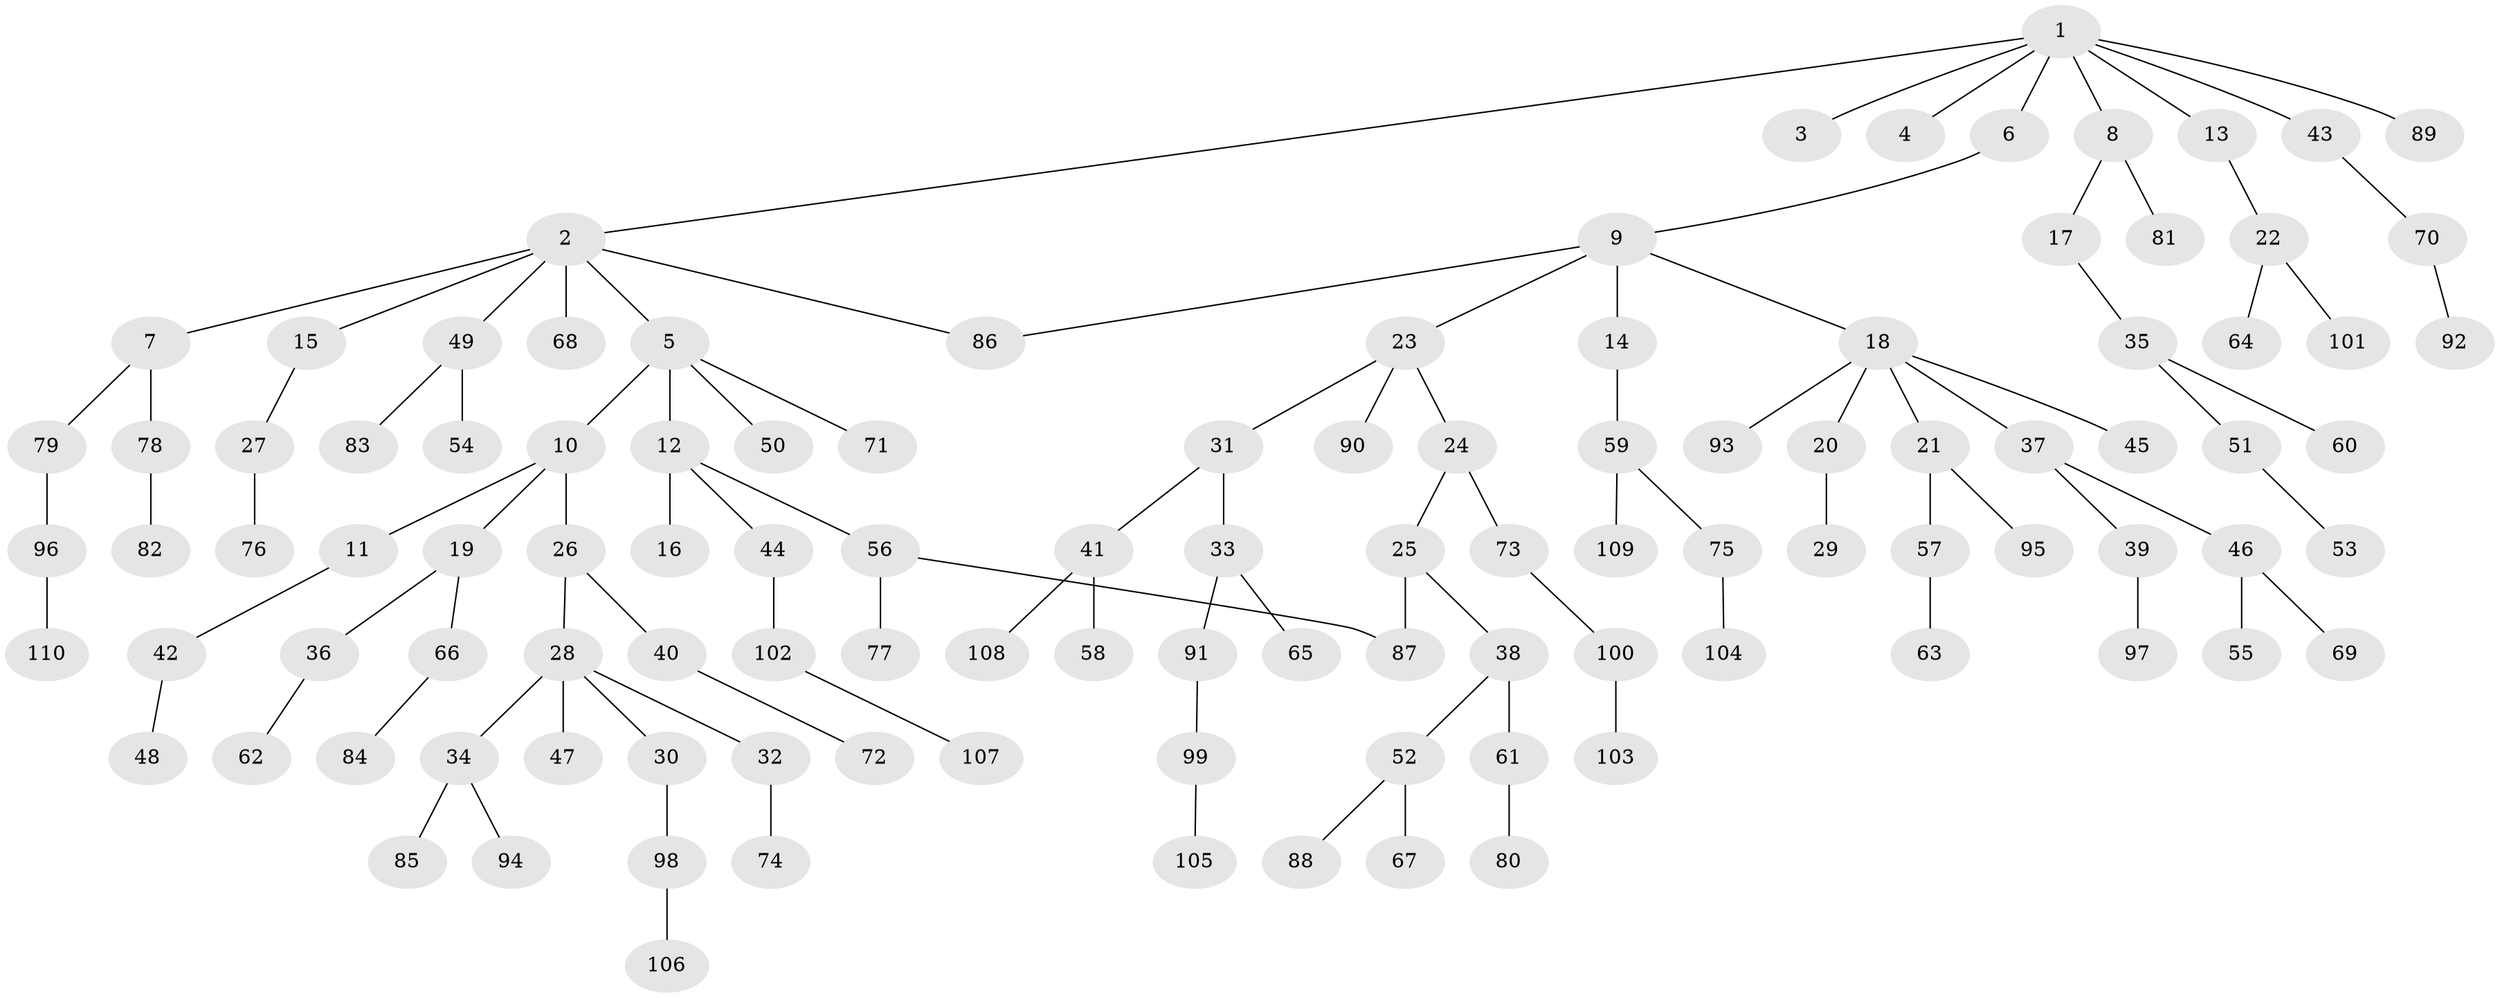 // Generated by graph-tools (version 1.1) at 2025/00/03/09/25 03:00:59]
// undirected, 110 vertices, 111 edges
graph export_dot {
graph [start="1"]
  node [color=gray90,style=filled];
  1;
  2;
  3;
  4;
  5;
  6;
  7;
  8;
  9;
  10;
  11;
  12;
  13;
  14;
  15;
  16;
  17;
  18;
  19;
  20;
  21;
  22;
  23;
  24;
  25;
  26;
  27;
  28;
  29;
  30;
  31;
  32;
  33;
  34;
  35;
  36;
  37;
  38;
  39;
  40;
  41;
  42;
  43;
  44;
  45;
  46;
  47;
  48;
  49;
  50;
  51;
  52;
  53;
  54;
  55;
  56;
  57;
  58;
  59;
  60;
  61;
  62;
  63;
  64;
  65;
  66;
  67;
  68;
  69;
  70;
  71;
  72;
  73;
  74;
  75;
  76;
  77;
  78;
  79;
  80;
  81;
  82;
  83;
  84;
  85;
  86;
  87;
  88;
  89;
  90;
  91;
  92;
  93;
  94;
  95;
  96;
  97;
  98;
  99;
  100;
  101;
  102;
  103;
  104;
  105;
  106;
  107;
  108;
  109;
  110;
  1 -- 2;
  1 -- 3;
  1 -- 4;
  1 -- 6;
  1 -- 8;
  1 -- 13;
  1 -- 43;
  1 -- 89;
  2 -- 5;
  2 -- 7;
  2 -- 15;
  2 -- 49;
  2 -- 68;
  2 -- 86;
  5 -- 10;
  5 -- 12;
  5 -- 50;
  5 -- 71;
  6 -- 9;
  7 -- 78;
  7 -- 79;
  8 -- 17;
  8 -- 81;
  9 -- 14;
  9 -- 18;
  9 -- 23;
  9 -- 86;
  10 -- 11;
  10 -- 19;
  10 -- 26;
  11 -- 42;
  12 -- 16;
  12 -- 44;
  12 -- 56;
  13 -- 22;
  14 -- 59;
  15 -- 27;
  17 -- 35;
  18 -- 20;
  18 -- 21;
  18 -- 37;
  18 -- 45;
  18 -- 93;
  19 -- 36;
  19 -- 66;
  20 -- 29;
  21 -- 57;
  21 -- 95;
  22 -- 64;
  22 -- 101;
  23 -- 24;
  23 -- 31;
  23 -- 90;
  24 -- 25;
  24 -- 73;
  25 -- 38;
  25 -- 87;
  26 -- 28;
  26 -- 40;
  27 -- 76;
  28 -- 30;
  28 -- 32;
  28 -- 34;
  28 -- 47;
  30 -- 98;
  31 -- 33;
  31 -- 41;
  32 -- 74;
  33 -- 65;
  33 -- 91;
  34 -- 85;
  34 -- 94;
  35 -- 51;
  35 -- 60;
  36 -- 62;
  37 -- 39;
  37 -- 46;
  38 -- 52;
  38 -- 61;
  39 -- 97;
  40 -- 72;
  41 -- 58;
  41 -- 108;
  42 -- 48;
  43 -- 70;
  44 -- 102;
  46 -- 55;
  46 -- 69;
  49 -- 54;
  49 -- 83;
  51 -- 53;
  52 -- 67;
  52 -- 88;
  56 -- 77;
  56 -- 87;
  57 -- 63;
  59 -- 75;
  59 -- 109;
  61 -- 80;
  66 -- 84;
  70 -- 92;
  73 -- 100;
  75 -- 104;
  78 -- 82;
  79 -- 96;
  91 -- 99;
  96 -- 110;
  98 -- 106;
  99 -- 105;
  100 -- 103;
  102 -- 107;
}
